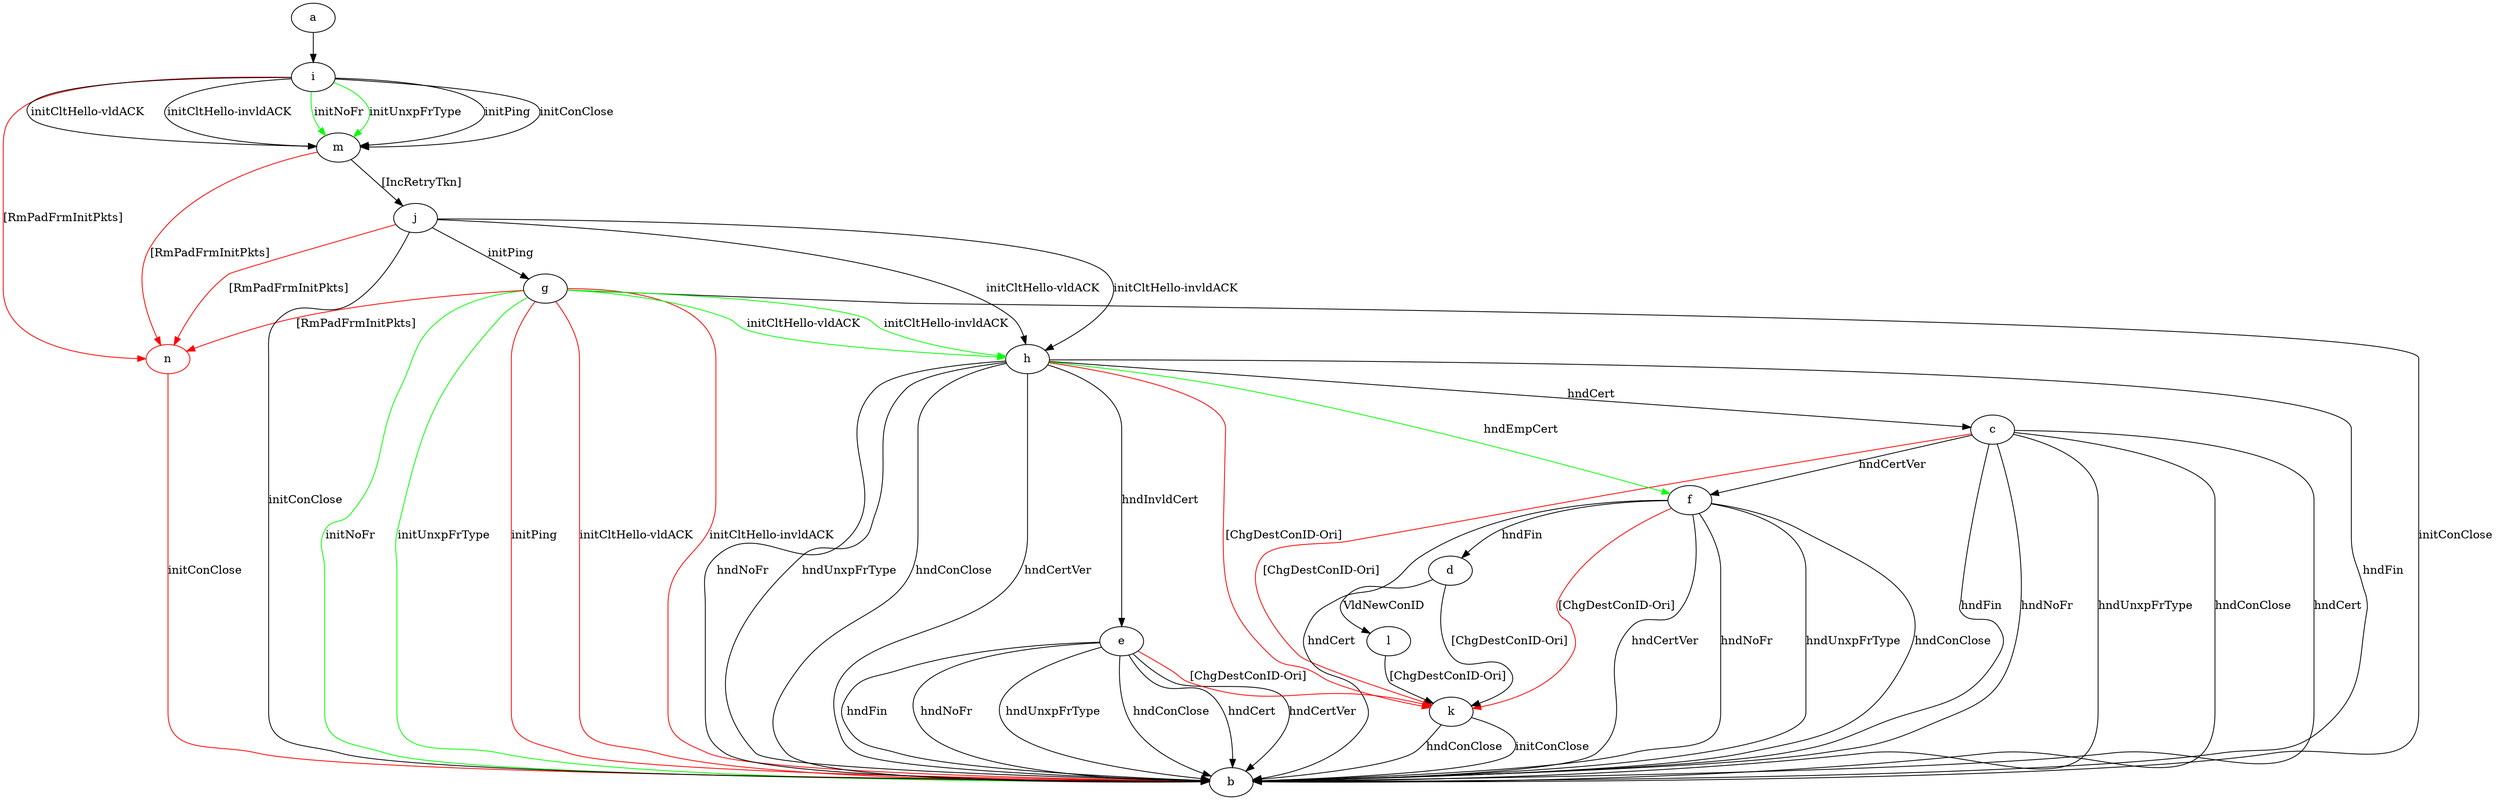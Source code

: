 digraph "" {
	a -> i	[key=0];
	c -> b	[key=0,
		label="hndFin "];
	c -> b	[key=1,
		label="hndNoFr "];
	c -> b	[key=2,
		label="hndUnxpFrType "];
	c -> b	[key=3,
		label="hndConClose "];
	c -> b	[key=4,
		label="hndCert "];
	c -> f	[key=0,
		label="hndCertVer "];
	c -> k	[key=0,
		color=red,
		label="[ChgDestConID-Ori] "];
	d -> k	[key=0,
		label="[ChgDestConID-Ori] "];
	d -> l	[key=0,
		label="VldNewConID "];
	e -> b	[key=0,
		label="hndFin "];
	e -> b	[key=1,
		label="hndNoFr "];
	e -> b	[key=2,
		label="hndUnxpFrType "];
	e -> b	[key=3,
		label="hndConClose "];
	e -> b	[key=4,
		label="hndCert "];
	e -> b	[key=5,
		label="hndCertVer "];
	e -> k	[key=0,
		color=red,
		label="[ChgDestConID-Ori] "];
	f -> b	[key=0,
		label="hndNoFr "];
	f -> b	[key=1,
		label="hndUnxpFrType "];
	f -> b	[key=2,
		label="hndConClose "];
	f -> b	[key=3,
		label="hndCert "];
	f -> b	[key=4,
		label="hndCertVer "];
	f -> d	[key=0,
		label="hndFin "];
	f -> k	[key=0,
		color=red,
		label="[ChgDestConID-Ori] "];
	g -> b	[key=0,
		label="initConClose "];
	g -> b	[key=1,
		color=green,
		label="initNoFr "];
	g -> b	[key=2,
		color=green,
		label="initUnxpFrType "];
	g -> b	[key=3,
		color=red,
		label="initPing "];
	g -> b	[key=4,
		color=red,
		label="initCltHello-vldACK "];
	g -> b	[key=5,
		color=red,
		label="initCltHello-invldACK "];
	g -> h	[key=0,
		color=green,
		label="initCltHello-vldACK "];
	g -> h	[key=1,
		color=green,
		label="initCltHello-invldACK "];
	n	[color=red];
	g -> n	[key=0,
		color=red,
		label="[RmPadFrmInitPkts] "];
	h -> b	[key=0,
		label="hndFin "];
	h -> b	[key=1,
		label="hndNoFr "];
	h -> b	[key=2,
		label="hndUnxpFrType "];
	h -> b	[key=3,
		label="hndConClose "];
	h -> b	[key=4,
		label="hndCertVer "];
	h -> c	[key=0,
		label="hndCert "];
	h -> e	[key=0,
		label="hndInvldCert "];
	h -> f	[key=0,
		color=green,
		label="hndEmpCert "];
	h -> k	[key=0,
		color=red,
		label="[ChgDestConID-Ori] "];
	i -> m	[key=0,
		label="initPing "];
	i -> m	[key=1,
		label="initConClose "];
	i -> m	[key=2,
		label="initCltHello-vldACK "];
	i -> m	[key=3,
		label="initCltHello-invldACK "];
	i -> m	[key=4,
		color=green,
		label="initNoFr "];
	i -> m	[key=5,
		color=green,
		label="initUnxpFrType "];
	i -> n	[key=0,
		color=red,
		label="[RmPadFrmInitPkts] "];
	j -> b	[key=0,
		label="initConClose "];
	j -> g	[key=0,
		label="initPing "];
	j -> h	[key=0,
		label="initCltHello-vldACK "];
	j -> h	[key=1,
		label="initCltHello-invldACK "];
	j -> n	[key=0,
		color=red,
		label="[RmPadFrmInitPkts] "];
	k -> b	[key=0,
		label="initConClose "];
	k -> b	[key=1,
		label="hndConClose "];
	l -> k	[key=0,
		label="[ChgDestConID-Ori] "];
	m -> j	[key=0,
		label="[IncRetryTkn] "];
	m -> n	[key=0,
		color=red,
		label="[RmPadFrmInitPkts] "];
	n -> b	[key=0,
		color=red,
		label="initConClose "];
}
